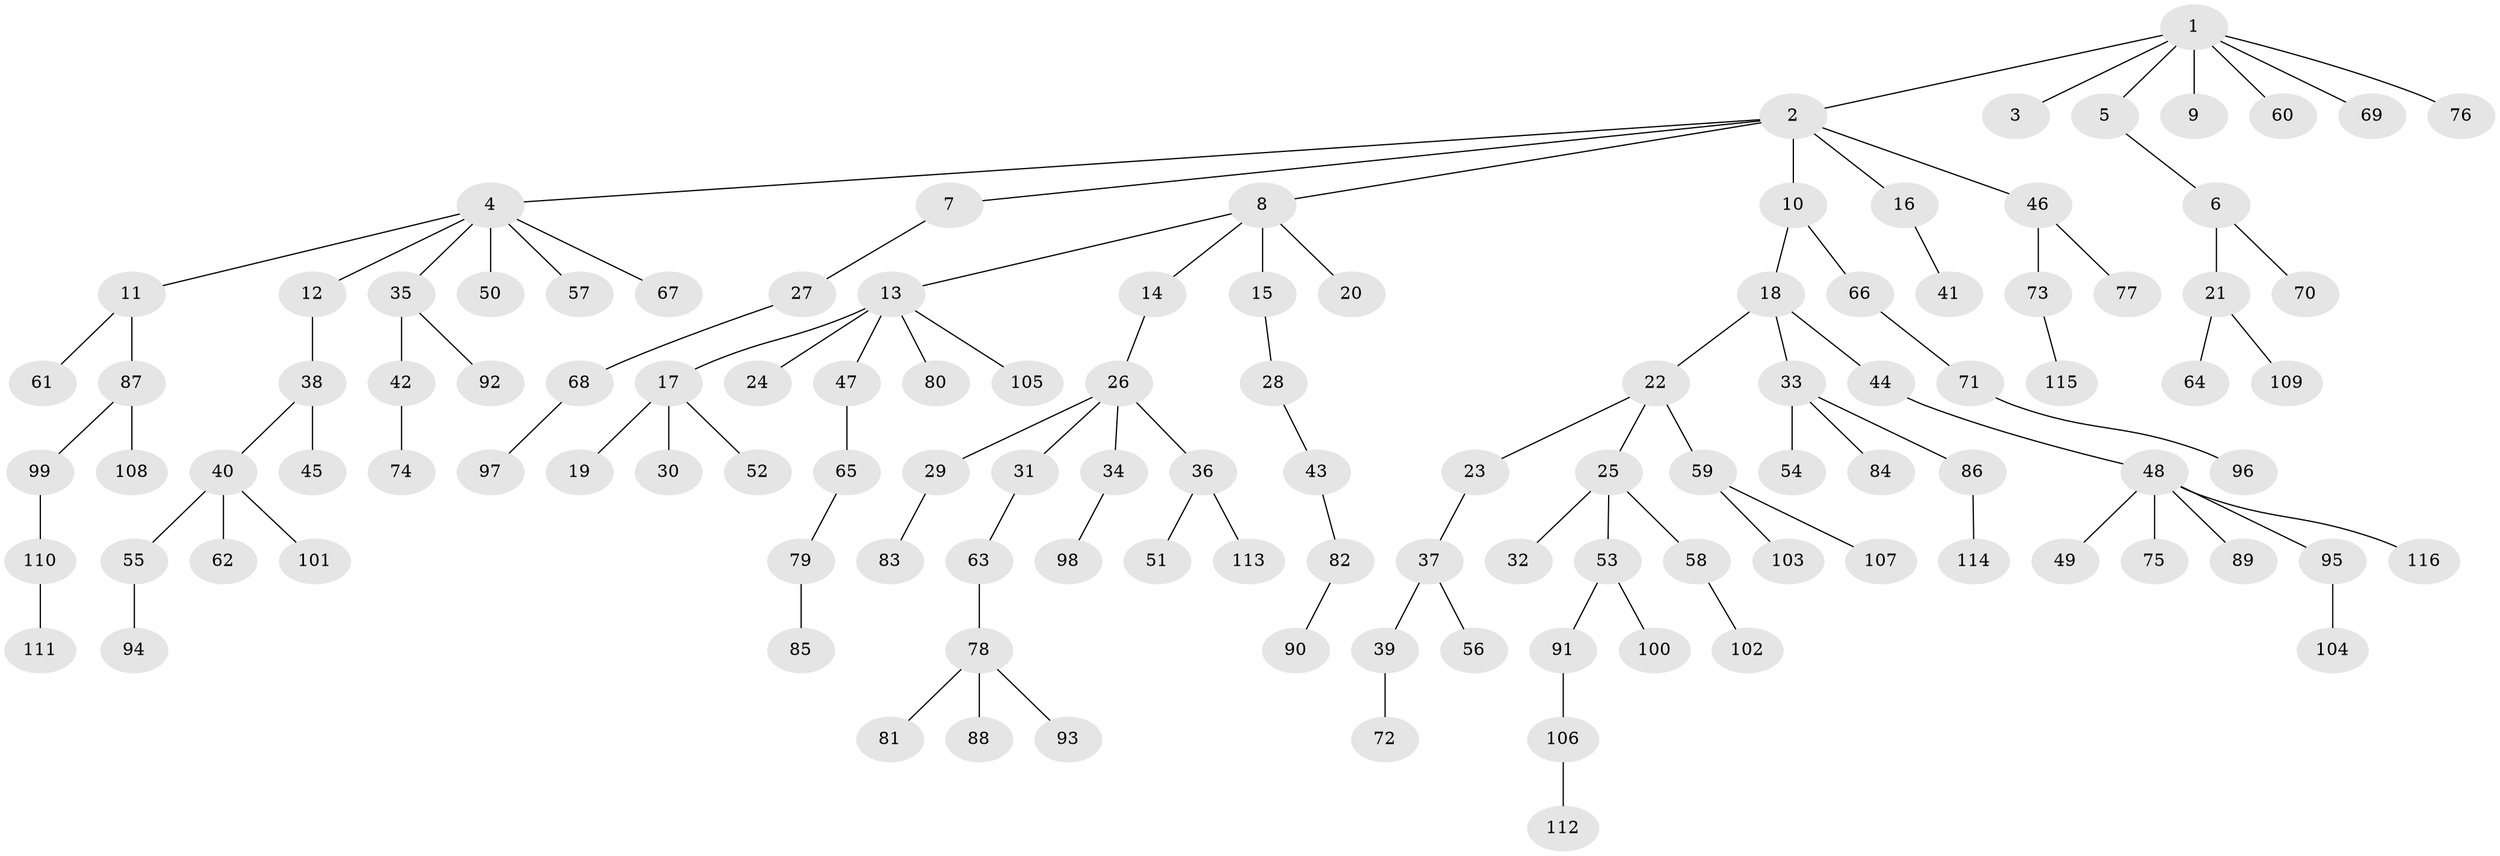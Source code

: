 // Generated by graph-tools (version 1.1) at 2025/53/03/09/25 04:53:58]
// undirected, 116 vertices, 115 edges
graph export_dot {
graph [start="1"]
  node [color=gray90,style=filled];
  1;
  2;
  3;
  4;
  5;
  6;
  7;
  8;
  9;
  10;
  11;
  12;
  13;
  14;
  15;
  16;
  17;
  18;
  19;
  20;
  21;
  22;
  23;
  24;
  25;
  26;
  27;
  28;
  29;
  30;
  31;
  32;
  33;
  34;
  35;
  36;
  37;
  38;
  39;
  40;
  41;
  42;
  43;
  44;
  45;
  46;
  47;
  48;
  49;
  50;
  51;
  52;
  53;
  54;
  55;
  56;
  57;
  58;
  59;
  60;
  61;
  62;
  63;
  64;
  65;
  66;
  67;
  68;
  69;
  70;
  71;
  72;
  73;
  74;
  75;
  76;
  77;
  78;
  79;
  80;
  81;
  82;
  83;
  84;
  85;
  86;
  87;
  88;
  89;
  90;
  91;
  92;
  93;
  94;
  95;
  96;
  97;
  98;
  99;
  100;
  101;
  102;
  103;
  104;
  105;
  106;
  107;
  108;
  109;
  110;
  111;
  112;
  113;
  114;
  115;
  116;
  1 -- 2;
  1 -- 3;
  1 -- 5;
  1 -- 9;
  1 -- 60;
  1 -- 69;
  1 -- 76;
  2 -- 4;
  2 -- 7;
  2 -- 8;
  2 -- 10;
  2 -- 16;
  2 -- 46;
  4 -- 11;
  4 -- 12;
  4 -- 35;
  4 -- 50;
  4 -- 57;
  4 -- 67;
  5 -- 6;
  6 -- 21;
  6 -- 70;
  7 -- 27;
  8 -- 13;
  8 -- 14;
  8 -- 15;
  8 -- 20;
  10 -- 18;
  10 -- 66;
  11 -- 61;
  11 -- 87;
  12 -- 38;
  13 -- 17;
  13 -- 24;
  13 -- 47;
  13 -- 80;
  13 -- 105;
  14 -- 26;
  15 -- 28;
  16 -- 41;
  17 -- 19;
  17 -- 30;
  17 -- 52;
  18 -- 22;
  18 -- 33;
  18 -- 44;
  21 -- 64;
  21 -- 109;
  22 -- 23;
  22 -- 25;
  22 -- 59;
  23 -- 37;
  25 -- 32;
  25 -- 53;
  25 -- 58;
  26 -- 29;
  26 -- 31;
  26 -- 34;
  26 -- 36;
  27 -- 68;
  28 -- 43;
  29 -- 83;
  31 -- 63;
  33 -- 54;
  33 -- 84;
  33 -- 86;
  34 -- 98;
  35 -- 42;
  35 -- 92;
  36 -- 51;
  36 -- 113;
  37 -- 39;
  37 -- 56;
  38 -- 40;
  38 -- 45;
  39 -- 72;
  40 -- 55;
  40 -- 62;
  40 -- 101;
  42 -- 74;
  43 -- 82;
  44 -- 48;
  46 -- 73;
  46 -- 77;
  47 -- 65;
  48 -- 49;
  48 -- 75;
  48 -- 89;
  48 -- 95;
  48 -- 116;
  53 -- 91;
  53 -- 100;
  55 -- 94;
  58 -- 102;
  59 -- 103;
  59 -- 107;
  63 -- 78;
  65 -- 79;
  66 -- 71;
  68 -- 97;
  71 -- 96;
  73 -- 115;
  78 -- 81;
  78 -- 88;
  78 -- 93;
  79 -- 85;
  82 -- 90;
  86 -- 114;
  87 -- 99;
  87 -- 108;
  91 -- 106;
  95 -- 104;
  99 -- 110;
  106 -- 112;
  110 -- 111;
}
